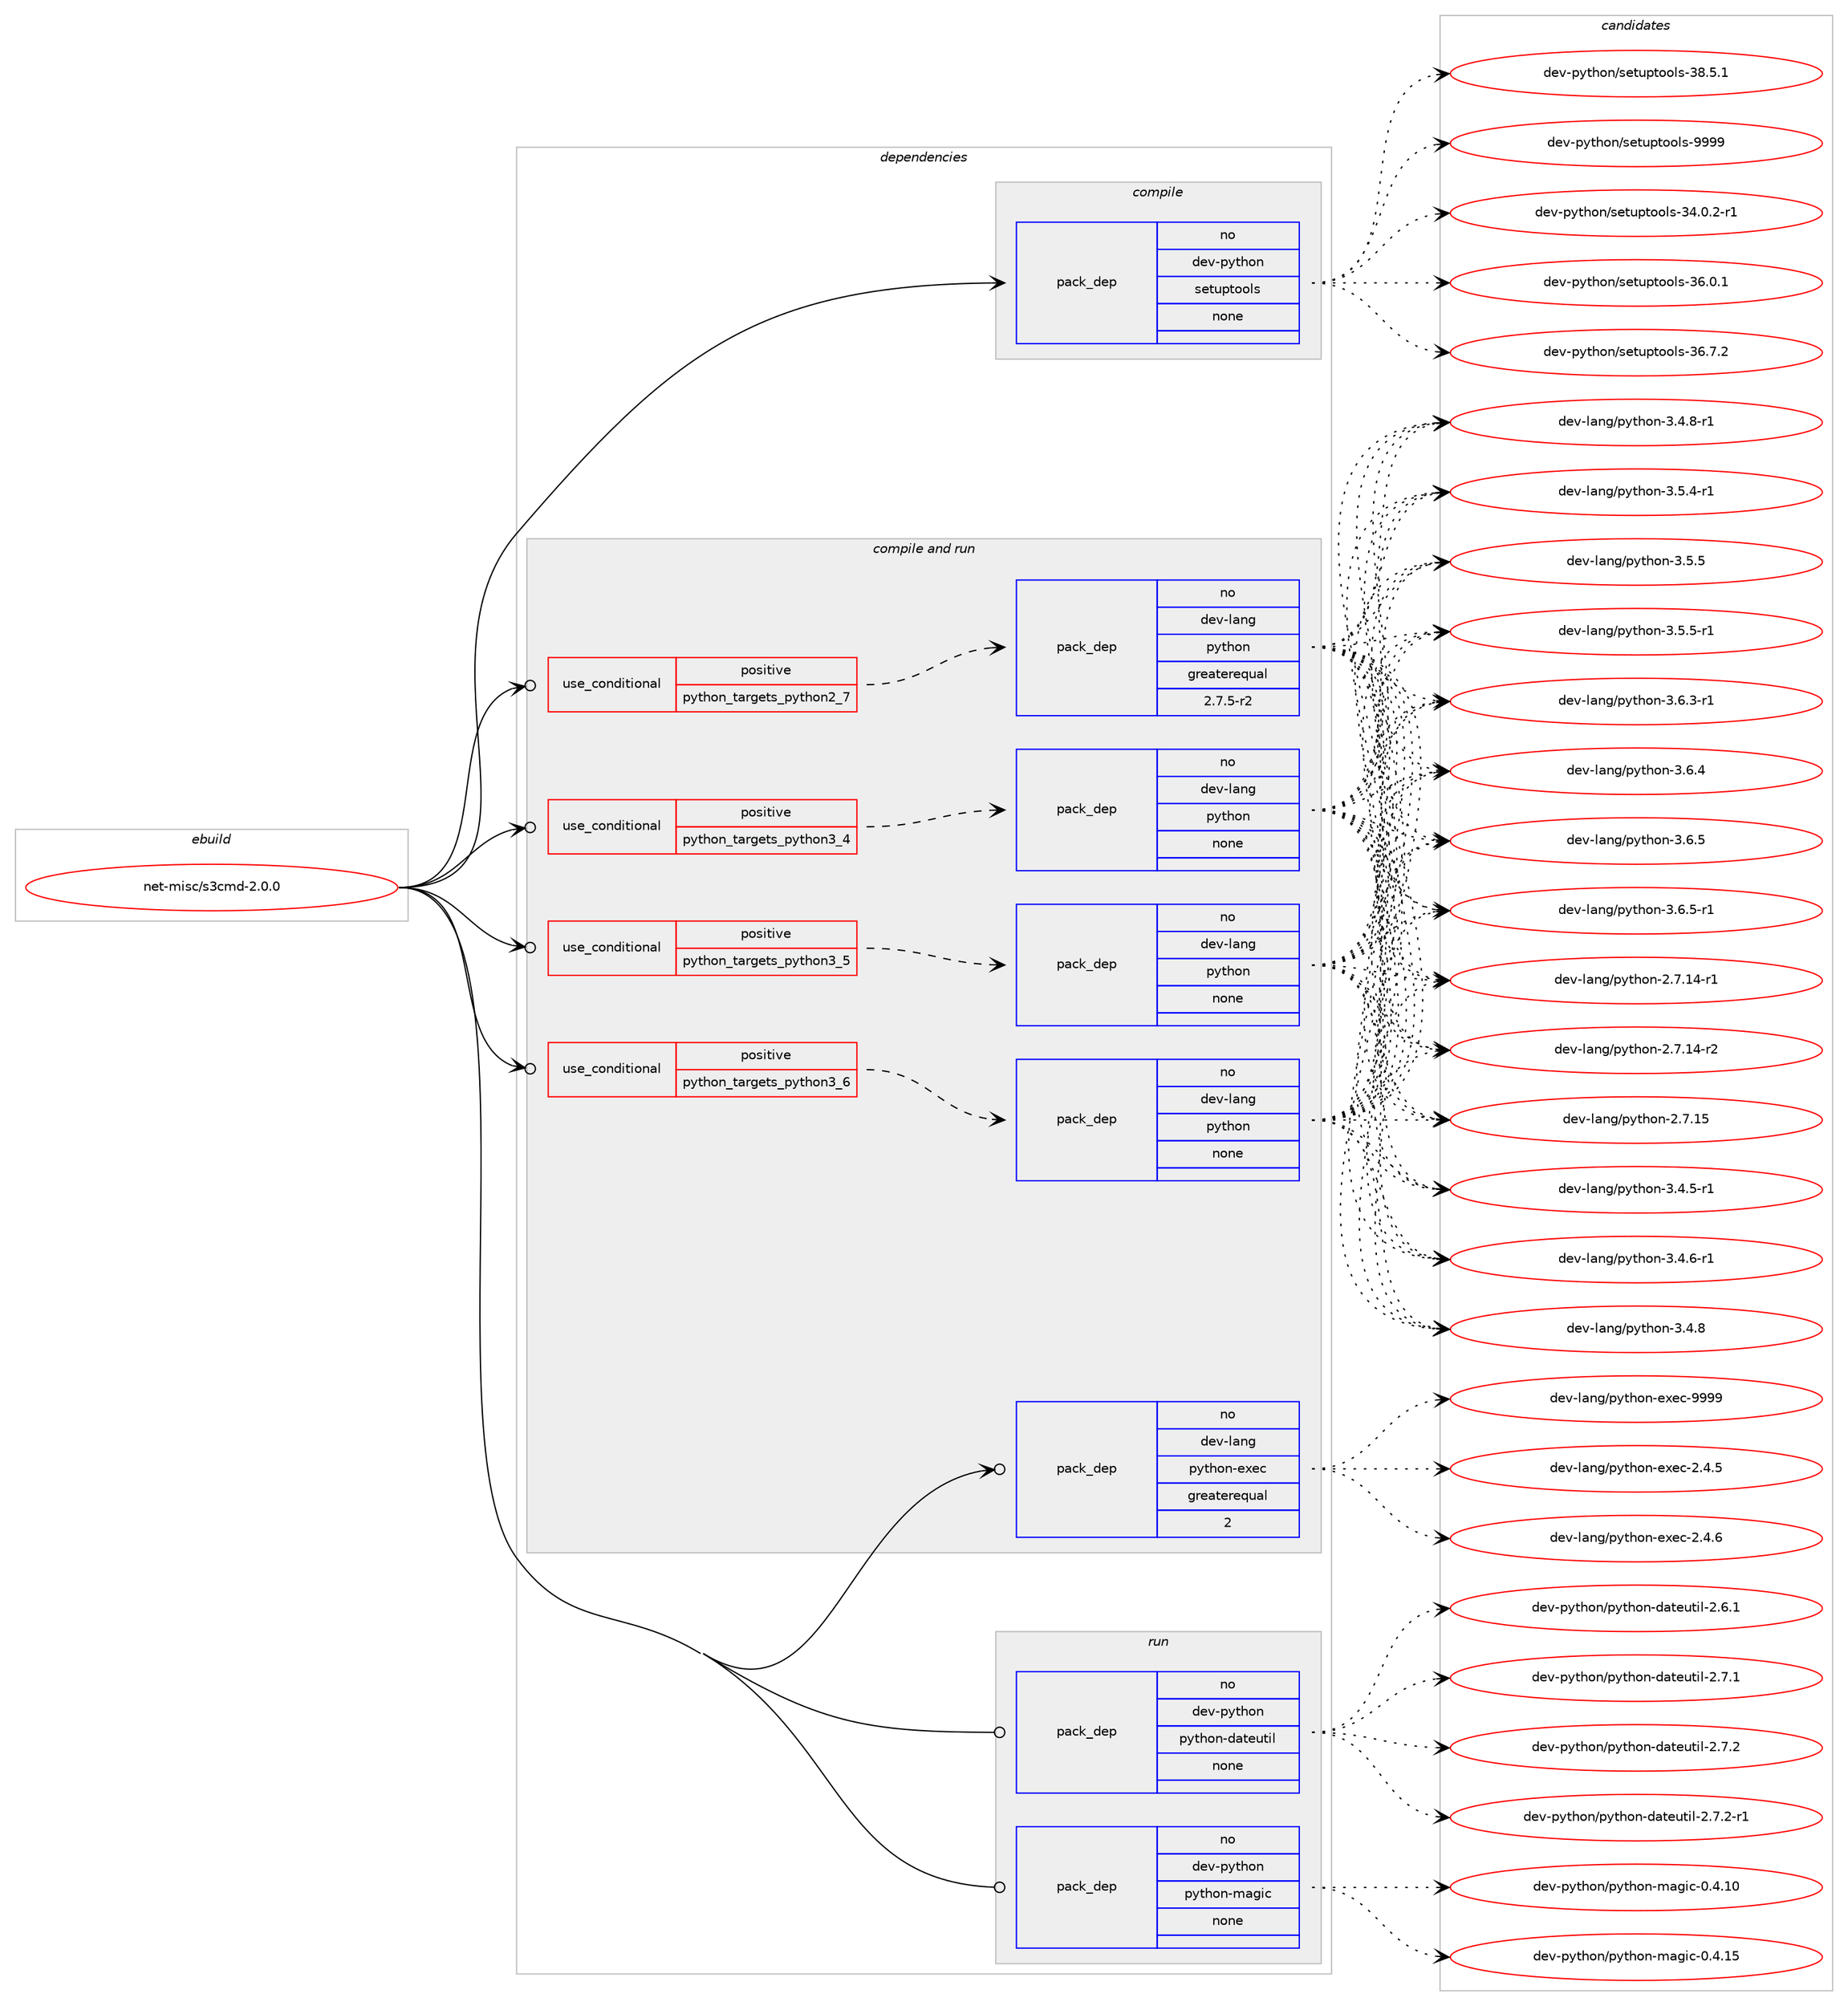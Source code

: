 digraph prolog {

# *************
# Graph options
# *************

newrank=true;
concentrate=true;
compound=true;
graph [rankdir=LR,fontname=Helvetica,fontsize=10,ranksep=1.5];#, ranksep=2.5, nodesep=0.2];
edge  [arrowhead=vee];
node  [fontname=Helvetica,fontsize=10];

# **********
# The ebuild
# **********

subgraph cluster_leftcol {
color=gray;
rank=same;
label=<<i>ebuild</i>>;
id [label="net-misc/s3cmd-2.0.0", color=red, width=4, href="../net-misc/s3cmd-2.0.0.svg"];
}

# ****************
# The dependencies
# ****************

subgraph cluster_midcol {
color=gray;
label=<<i>dependencies</i>>;
subgraph cluster_compile {
fillcolor="#eeeeee";
style=filled;
label=<<i>compile</i>>;
subgraph pack1039 {
dependency1480 [label=<<TABLE BORDER="0" CELLBORDER="1" CELLSPACING="0" CELLPADDING="4" WIDTH="220"><TR><TD ROWSPAN="6" CELLPADDING="30">pack_dep</TD></TR><TR><TD WIDTH="110">no</TD></TR><TR><TD>dev-python</TD></TR><TR><TD>setuptools</TD></TR><TR><TD>none</TD></TR><TR><TD></TD></TR></TABLE>>, shape=none, color=blue];
}
id:e -> dependency1480:w [weight=20,style="solid",arrowhead="vee"];
}
subgraph cluster_compileandrun {
fillcolor="#eeeeee";
style=filled;
label=<<i>compile and run</i>>;
subgraph cond418 {
dependency1481 [label=<<TABLE BORDER="0" CELLBORDER="1" CELLSPACING="0" CELLPADDING="4"><TR><TD ROWSPAN="3" CELLPADDING="10">use_conditional</TD></TR><TR><TD>positive</TD></TR><TR><TD>python_targets_python2_7</TD></TR></TABLE>>, shape=none, color=red];
subgraph pack1040 {
dependency1482 [label=<<TABLE BORDER="0" CELLBORDER="1" CELLSPACING="0" CELLPADDING="4" WIDTH="220"><TR><TD ROWSPAN="6" CELLPADDING="30">pack_dep</TD></TR><TR><TD WIDTH="110">no</TD></TR><TR><TD>dev-lang</TD></TR><TR><TD>python</TD></TR><TR><TD>greaterequal</TD></TR><TR><TD>2.7.5-r2</TD></TR></TABLE>>, shape=none, color=blue];
}
dependency1481:e -> dependency1482:w [weight=20,style="dashed",arrowhead="vee"];
}
id:e -> dependency1481:w [weight=20,style="solid",arrowhead="odotvee"];
subgraph cond419 {
dependency1483 [label=<<TABLE BORDER="0" CELLBORDER="1" CELLSPACING="0" CELLPADDING="4"><TR><TD ROWSPAN="3" CELLPADDING="10">use_conditional</TD></TR><TR><TD>positive</TD></TR><TR><TD>python_targets_python3_4</TD></TR></TABLE>>, shape=none, color=red];
subgraph pack1041 {
dependency1484 [label=<<TABLE BORDER="0" CELLBORDER="1" CELLSPACING="0" CELLPADDING="4" WIDTH="220"><TR><TD ROWSPAN="6" CELLPADDING="30">pack_dep</TD></TR><TR><TD WIDTH="110">no</TD></TR><TR><TD>dev-lang</TD></TR><TR><TD>python</TD></TR><TR><TD>none</TD></TR><TR><TD></TD></TR></TABLE>>, shape=none, color=blue];
}
dependency1483:e -> dependency1484:w [weight=20,style="dashed",arrowhead="vee"];
}
id:e -> dependency1483:w [weight=20,style="solid",arrowhead="odotvee"];
subgraph cond420 {
dependency1485 [label=<<TABLE BORDER="0" CELLBORDER="1" CELLSPACING="0" CELLPADDING="4"><TR><TD ROWSPAN="3" CELLPADDING="10">use_conditional</TD></TR><TR><TD>positive</TD></TR><TR><TD>python_targets_python3_5</TD></TR></TABLE>>, shape=none, color=red];
subgraph pack1042 {
dependency1486 [label=<<TABLE BORDER="0" CELLBORDER="1" CELLSPACING="0" CELLPADDING="4" WIDTH="220"><TR><TD ROWSPAN="6" CELLPADDING="30">pack_dep</TD></TR><TR><TD WIDTH="110">no</TD></TR><TR><TD>dev-lang</TD></TR><TR><TD>python</TD></TR><TR><TD>none</TD></TR><TR><TD></TD></TR></TABLE>>, shape=none, color=blue];
}
dependency1485:e -> dependency1486:w [weight=20,style="dashed",arrowhead="vee"];
}
id:e -> dependency1485:w [weight=20,style="solid",arrowhead="odotvee"];
subgraph cond421 {
dependency1487 [label=<<TABLE BORDER="0" CELLBORDER="1" CELLSPACING="0" CELLPADDING="4"><TR><TD ROWSPAN="3" CELLPADDING="10">use_conditional</TD></TR><TR><TD>positive</TD></TR><TR><TD>python_targets_python3_6</TD></TR></TABLE>>, shape=none, color=red];
subgraph pack1043 {
dependency1488 [label=<<TABLE BORDER="0" CELLBORDER="1" CELLSPACING="0" CELLPADDING="4" WIDTH="220"><TR><TD ROWSPAN="6" CELLPADDING="30">pack_dep</TD></TR><TR><TD WIDTH="110">no</TD></TR><TR><TD>dev-lang</TD></TR><TR><TD>python</TD></TR><TR><TD>none</TD></TR><TR><TD></TD></TR></TABLE>>, shape=none, color=blue];
}
dependency1487:e -> dependency1488:w [weight=20,style="dashed",arrowhead="vee"];
}
id:e -> dependency1487:w [weight=20,style="solid",arrowhead="odotvee"];
subgraph pack1044 {
dependency1489 [label=<<TABLE BORDER="0" CELLBORDER="1" CELLSPACING="0" CELLPADDING="4" WIDTH="220"><TR><TD ROWSPAN="6" CELLPADDING="30">pack_dep</TD></TR><TR><TD WIDTH="110">no</TD></TR><TR><TD>dev-lang</TD></TR><TR><TD>python-exec</TD></TR><TR><TD>greaterequal</TD></TR><TR><TD>2</TD></TR></TABLE>>, shape=none, color=blue];
}
id:e -> dependency1489:w [weight=20,style="solid",arrowhead="odotvee"];
}
subgraph cluster_run {
fillcolor="#eeeeee";
style=filled;
label=<<i>run</i>>;
subgraph pack1045 {
dependency1490 [label=<<TABLE BORDER="0" CELLBORDER="1" CELLSPACING="0" CELLPADDING="4" WIDTH="220"><TR><TD ROWSPAN="6" CELLPADDING="30">pack_dep</TD></TR><TR><TD WIDTH="110">no</TD></TR><TR><TD>dev-python</TD></TR><TR><TD>python-dateutil</TD></TR><TR><TD>none</TD></TR><TR><TD></TD></TR></TABLE>>, shape=none, color=blue];
}
id:e -> dependency1490:w [weight=20,style="solid",arrowhead="odot"];
subgraph pack1046 {
dependency1491 [label=<<TABLE BORDER="0" CELLBORDER="1" CELLSPACING="0" CELLPADDING="4" WIDTH="220"><TR><TD ROWSPAN="6" CELLPADDING="30">pack_dep</TD></TR><TR><TD WIDTH="110">no</TD></TR><TR><TD>dev-python</TD></TR><TR><TD>python-magic</TD></TR><TR><TD>none</TD></TR><TR><TD></TD></TR></TABLE>>, shape=none, color=blue];
}
id:e -> dependency1491:w [weight=20,style="solid",arrowhead="odot"];
}
}

# **************
# The candidates
# **************

subgraph cluster_choices {
rank=same;
color=gray;
label=<<i>candidates</i>>;

subgraph choice1039 {
color=black;
nodesep=1;
choice1001011184511212111610411111047115101116117112116111111108115455152464846504511449 [label="dev-python/setuptools-34.0.2-r1", color=red, width=4,href="../dev-python/setuptools-34.0.2-r1.svg"];
choice100101118451121211161041111104711510111611711211611111110811545515446484649 [label="dev-python/setuptools-36.0.1", color=red, width=4,href="../dev-python/setuptools-36.0.1.svg"];
choice100101118451121211161041111104711510111611711211611111110811545515446554650 [label="dev-python/setuptools-36.7.2", color=red, width=4,href="../dev-python/setuptools-36.7.2.svg"];
choice100101118451121211161041111104711510111611711211611111110811545515646534649 [label="dev-python/setuptools-38.5.1", color=red, width=4,href="../dev-python/setuptools-38.5.1.svg"];
choice10010111845112121116104111110471151011161171121161111111081154557575757 [label="dev-python/setuptools-9999", color=red, width=4,href="../dev-python/setuptools-9999.svg"];
dependency1480:e -> choice1001011184511212111610411111047115101116117112116111111108115455152464846504511449:w [style=dotted,weight="100"];
dependency1480:e -> choice100101118451121211161041111104711510111611711211611111110811545515446484649:w [style=dotted,weight="100"];
dependency1480:e -> choice100101118451121211161041111104711510111611711211611111110811545515446554650:w [style=dotted,weight="100"];
dependency1480:e -> choice100101118451121211161041111104711510111611711211611111110811545515646534649:w [style=dotted,weight="100"];
dependency1480:e -> choice10010111845112121116104111110471151011161171121161111111081154557575757:w [style=dotted,weight="100"];
}
subgraph choice1040 {
color=black;
nodesep=1;
choice100101118451089711010347112121116104111110455046554649524511449 [label="dev-lang/python-2.7.14-r1", color=red, width=4,href="../dev-lang/python-2.7.14-r1.svg"];
choice100101118451089711010347112121116104111110455046554649524511450 [label="dev-lang/python-2.7.14-r2", color=red, width=4,href="../dev-lang/python-2.7.14-r2.svg"];
choice10010111845108971101034711212111610411111045504655464953 [label="dev-lang/python-2.7.15", color=red, width=4,href="../dev-lang/python-2.7.15.svg"];
choice1001011184510897110103471121211161041111104551465246534511449 [label="dev-lang/python-3.4.5-r1", color=red, width=4,href="../dev-lang/python-3.4.5-r1.svg"];
choice1001011184510897110103471121211161041111104551465246544511449 [label="dev-lang/python-3.4.6-r1", color=red, width=4,href="../dev-lang/python-3.4.6-r1.svg"];
choice100101118451089711010347112121116104111110455146524656 [label="dev-lang/python-3.4.8", color=red, width=4,href="../dev-lang/python-3.4.8.svg"];
choice1001011184510897110103471121211161041111104551465246564511449 [label="dev-lang/python-3.4.8-r1", color=red, width=4,href="../dev-lang/python-3.4.8-r1.svg"];
choice1001011184510897110103471121211161041111104551465346524511449 [label="dev-lang/python-3.5.4-r1", color=red, width=4,href="../dev-lang/python-3.5.4-r1.svg"];
choice100101118451089711010347112121116104111110455146534653 [label="dev-lang/python-3.5.5", color=red, width=4,href="../dev-lang/python-3.5.5.svg"];
choice1001011184510897110103471121211161041111104551465346534511449 [label="dev-lang/python-3.5.5-r1", color=red, width=4,href="../dev-lang/python-3.5.5-r1.svg"];
choice1001011184510897110103471121211161041111104551465446514511449 [label="dev-lang/python-3.6.3-r1", color=red, width=4,href="../dev-lang/python-3.6.3-r1.svg"];
choice100101118451089711010347112121116104111110455146544652 [label="dev-lang/python-3.6.4", color=red, width=4,href="../dev-lang/python-3.6.4.svg"];
choice100101118451089711010347112121116104111110455146544653 [label="dev-lang/python-3.6.5", color=red, width=4,href="../dev-lang/python-3.6.5.svg"];
choice1001011184510897110103471121211161041111104551465446534511449 [label="dev-lang/python-3.6.5-r1", color=red, width=4,href="../dev-lang/python-3.6.5-r1.svg"];
dependency1482:e -> choice100101118451089711010347112121116104111110455046554649524511449:w [style=dotted,weight="100"];
dependency1482:e -> choice100101118451089711010347112121116104111110455046554649524511450:w [style=dotted,weight="100"];
dependency1482:e -> choice10010111845108971101034711212111610411111045504655464953:w [style=dotted,weight="100"];
dependency1482:e -> choice1001011184510897110103471121211161041111104551465246534511449:w [style=dotted,weight="100"];
dependency1482:e -> choice1001011184510897110103471121211161041111104551465246544511449:w [style=dotted,weight="100"];
dependency1482:e -> choice100101118451089711010347112121116104111110455146524656:w [style=dotted,weight="100"];
dependency1482:e -> choice1001011184510897110103471121211161041111104551465246564511449:w [style=dotted,weight="100"];
dependency1482:e -> choice1001011184510897110103471121211161041111104551465346524511449:w [style=dotted,weight="100"];
dependency1482:e -> choice100101118451089711010347112121116104111110455146534653:w [style=dotted,weight="100"];
dependency1482:e -> choice1001011184510897110103471121211161041111104551465346534511449:w [style=dotted,weight="100"];
dependency1482:e -> choice1001011184510897110103471121211161041111104551465446514511449:w [style=dotted,weight="100"];
dependency1482:e -> choice100101118451089711010347112121116104111110455146544652:w [style=dotted,weight="100"];
dependency1482:e -> choice100101118451089711010347112121116104111110455146544653:w [style=dotted,weight="100"];
dependency1482:e -> choice1001011184510897110103471121211161041111104551465446534511449:w [style=dotted,weight="100"];
}
subgraph choice1041 {
color=black;
nodesep=1;
choice100101118451089711010347112121116104111110455046554649524511449 [label="dev-lang/python-2.7.14-r1", color=red, width=4,href="../dev-lang/python-2.7.14-r1.svg"];
choice100101118451089711010347112121116104111110455046554649524511450 [label="dev-lang/python-2.7.14-r2", color=red, width=4,href="../dev-lang/python-2.7.14-r2.svg"];
choice10010111845108971101034711212111610411111045504655464953 [label="dev-lang/python-2.7.15", color=red, width=4,href="../dev-lang/python-2.7.15.svg"];
choice1001011184510897110103471121211161041111104551465246534511449 [label="dev-lang/python-3.4.5-r1", color=red, width=4,href="../dev-lang/python-3.4.5-r1.svg"];
choice1001011184510897110103471121211161041111104551465246544511449 [label="dev-lang/python-3.4.6-r1", color=red, width=4,href="../dev-lang/python-3.4.6-r1.svg"];
choice100101118451089711010347112121116104111110455146524656 [label="dev-lang/python-3.4.8", color=red, width=4,href="../dev-lang/python-3.4.8.svg"];
choice1001011184510897110103471121211161041111104551465246564511449 [label="dev-lang/python-3.4.8-r1", color=red, width=4,href="../dev-lang/python-3.4.8-r1.svg"];
choice1001011184510897110103471121211161041111104551465346524511449 [label="dev-lang/python-3.5.4-r1", color=red, width=4,href="../dev-lang/python-3.5.4-r1.svg"];
choice100101118451089711010347112121116104111110455146534653 [label="dev-lang/python-3.5.5", color=red, width=4,href="../dev-lang/python-3.5.5.svg"];
choice1001011184510897110103471121211161041111104551465346534511449 [label="dev-lang/python-3.5.5-r1", color=red, width=4,href="../dev-lang/python-3.5.5-r1.svg"];
choice1001011184510897110103471121211161041111104551465446514511449 [label="dev-lang/python-3.6.3-r1", color=red, width=4,href="../dev-lang/python-3.6.3-r1.svg"];
choice100101118451089711010347112121116104111110455146544652 [label="dev-lang/python-3.6.4", color=red, width=4,href="../dev-lang/python-3.6.4.svg"];
choice100101118451089711010347112121116104111110455146544653 [label="dev-lang/python-3.6.5", color=red, width=4,href="../dev-lang/python-3.6.5.svg"];
choice1001011184510897110103471121211161041111104551465446534511449 [label="dev-lang/python-3.6.5-r1", color=red, width=4,href="../dev-lang/python-3.6.5-r1.svg"];
dependency1484:e -> choice100101118451089711010347112121116104111110455046554649524511449:w [style=dotted,weight="100"];
dependency1484:e -> choice100101118451089711010347112121116104111110455046554649524511450:w [style=dotted,weight="100"];
dependency1484:e -> choice10010111845108971101034711212111610411111045504655464953:w [style=dotted,weight="100"];
dependency1484:e -> choice1001011184510897110103471121211161041111104551465246534511449:w [style=dotted,weight="100"];
dependency1484:e -> choice1001011184510897110103471121211161041111104551465246544511449:w [style=dotted,weight="100"];
dependency1484:e -> choice100101118451089711010347112121116104111110455146524656:w [style=dotted,weight="100"];
dependency1484:e -> choice1001011184510897110103471121211161041111104551465246564511449:w [style=dotted,weight="100"];
dependency1484:e -> choice1001011184510897110103471121211161041111104551465346524511449:w [style=dotted,weight="100"];
dependency1484:e -> choice100101118451089711010347112121116104111110455146534653:w [style=dotted,weight="100"];
dependency1484:e -> choice1001011184510897110103471121211161041111104551465346534511449:w [style=dotted,weight="100"];
dependency1484:e -> choice1001011184510897110103471121211161041111104551465446514511449:w [style=dotted,weight="100"];
dependency1484:e -> choice100101118451089711010347112121116104111110455146544652:w [style=dotted,weight="100"];
dependency1484:e -> choice100101118451089711010347112121116104111110455146544653:w [style=dotted,weight="100"];
dependency1484:e -> choice1001011184510897110103471121211161041111104551465446534511449:w [style=dotted,weight="100"];
}
subgraph choice1042 {
color=black;
nodesep=1;
choice100101118451089711010347112121116104111110455046554649524511449 [label="dev-lang/python-2.7.14-r1", color=red, width=4,href="../dev-lang/python-2.7.14-r1.svg"];
choice100101118451089711010347112121116104111110455046554649524511450 [label="dev-lang/python-2.7.14-r2", color=red, width=4,href="../dev-lang/python-2.7.14-r2.svg"];
choice10010111845108971101034711212111610411111045504655464953 [label="dev-lang/python-2.7.15", color=red, width=4,href="../dev-lang/python-2.7.15.svg"];
choice1001011184510897110103471121211161041111104551465246534511449 [label="dev-lang/python-3.4.5-r1", color=red, width=4,href="../dev-lang/python-3.4.5-r1.svg"];
choice1001011184510897110103471121211161041111104551465246544511449 [label="dev-lang/python-3.4.6-r1", color=red, width=4,href="../dev-lang/python-3.4.6-r1.svg"];
choice100101118451089711010347112121116104111110455146524656 [label="dev-lang/python-3.4.8", color=red, width=4,href="../dev-lang/python-3.4.8.svg"];
choice1001011184510897110103471121211161041111104551465246564511449 [label="dev-lang/python-3.4.8-r1", color=red, width=4,href="../dev-lang/python-3.4.8-r1.svg"];
choice1001011184510897110103471121211161041111104551465346524511449 [label="dev-lang/python-3.5.4-r1", color=red, width=4,href="../dev-lang/python-3.5.4-r1.svg"];
choice100101118451089711010347112121116104111110455146534653 [label="dev-lang/python-3.5.5", color=red, width=4,href="../dev-lang/python-3.5.5.svg"];
choice1001011184510897110103471121211161041111104551465346534511449 [label="dev-lang/python-3.5.5-r1", color=red, width=4,href="../dev-lang/python-3.5.5-r1.svg"];
choice1001011184510897110103471121211161041111104551465446514511449 [label="dev-lang/python-3.6.3-r1", color=red, width=4,href="../dev-lang/python-3.6.3-r1.svg"];
choice100101118451089711010347112121116104111110455146544652 [label="dev-lang/python-3.6.4", color=red, width=4,href="../dev-lang/python-3.6.4.svg"];
choice100101118451089711010347112121116104111110455146544653 [label="dev-lang/python-3.6.5", color=red, width=4,href="../dev-lang/python-3.6.5.svg"];
choice1001011184510897110103471121211161041111104551465446534511449 [label="dev-lang/python-3.6.5-r1", color=red, width=4,href="../dev-lang/python-3.6.5-r1.svg"];
dependency1486:e -> choice100101118451089711010347112121116104111110455046554649524511449:w [style=dotted,weight="100"];
dependency1486:e -> choice100101118451089711010347112121116104111110455046554649524511450:w [style=dotted,weight="100"];
dependency1486:e -> choice10010111845108971101034711212111610411111045504655464953:w [style=dotted,weight="100"];
dependency1486:e -> choice1001011184510897110103471121211161041111104551465246534511449:w [style=dotted,weight="100"];
dependency1486:e -> choice1001011184510897110103471121211161041111104551465246544511449:w [style=dotted,weight="100"];
dependency1486:e -> choice100101118451089711010347112121116104111110455146524656:w [style=dotted,weight="100"];
dependency1486:e -> choice1001011184510897110103471121211161041111104551465246564511449:w [style=dotted,weight="100"];
dependency1486:e -> choice1001011184510897110103471121211161041111104551465346524511449:w [style=dotted,weight="100"];
dependency1486:e -> choice100101118451089711010347112121116104111110455146534653:w [style=dotted,weight="100"];
dependency1486:e -> choice1001011184510897110103471121211161041111104551465346534511449:w [style=dotted,weight="100"];
dependency1486:e -> choice1001011184510897110103471121211161041111104551465446514511449:w [style=dotted,weight="100"];
dependency1486:e -> choice100101118451089711010347112121116104111110455146544652:w [style=dotted,weight="100"];
dependency1486:e -> choice100101118451089711010347112121116104111110455146544653:w [style=dotted,weight="100"];
dependency1486:e -> choice1001011184510897110103471121211161041111104551465446534511449:w [style=dotted,weight="100"];
}
subgraph choice1043 {
color=black;
nodesep=1;
choice100101118451089711010347112121116104111110455046554649524511449 [label="dev-lang/python-2.7.14-r1", color=red, width=4,href="../dev-lang/python-2.7.14-r1.svg"];
choice100101118451089711010347112121116104111110455046554649524511450 [label="dev-lang/python-2.7.14-r2", color=red, width=4,href="../dev-lang/python-2.7.14-r2.svg"];
choice10010111845108971101034711212111610411111045504655464953 [label="dev-lang/python-2.7.15", color=red, width=4,href="../dev-lang/python-2.7.15.svg"];
choice1001011184510897110103471121211161041111104551465246534511449 [label="dev-lang/python-3.4.5-r1", color=red, width=4,href="../dev-lang/python-3.4.5-r1.svg"];
choice1001011184510897110103471121211161041111104551465246544511449 [label="dev-lang/python-3.4.6-r1", color=red, width=4,href="../dev-lang/python-3.4.6-r1.svg"];
choice100101118451089711010347112121116104111110455146524656 [label="dev-lang/python-3.4.8", color=red, width=4,href="../dev-lang/python-3.4.8.svg"];
choice1001011184510897110103471121211161041111104551465246564511449 [label="dev-lang/python-3.4.8-r1", color=red, width=4,href="../dev-lang/python-3.4.8-r1.svg"];
choice1001011184510897110103471121211161041111104551465346524511449 [label="dev-lang/python-3.5.4-r1", color=red, width=4,href="../dev-lang/python-3.5.4-r1.svg"];
choice100101118451089711010347112121116104111110455146534653 [label="dev-lang/python-3.5.5", color=red, width=4,href="../dev-lang/python-3.5.5.svg"];
choice1001011184510897110103471121211161041111104551465346534511449 [label="dev-lang/python-3.5.5-r1", color=red, width=4,href="../dev-lang/python-3.5.5-r1.svg"];
choice1001011184510897110103471121211161041111104551465446514511449 [label="dev-lang/python-3.6.3-r1", color=red, width=4,href="../dev-lang/python-3.6.3-r1.svg"];
choice100101118451089711010347112121116104111110455146544652 [label="dev-lang/python-3.6.4", color=red, width=4,href="../dev-lang/python-3.6.4.svg"];
choice100101118451089711010347112121116104111110455146544653 [label="dev-lang/python-3.6.5", color=red, width=4,href="../dev-lang/python-3.6.5.svg"];
choice1001011184510897110103471121211161041111104551465446534511449 [label="dev-lang/python-3.6.5-r1", color=red, width=4,href="../dev-lang/python-3.6.5-r1.svg"];
dependency1488:e -> choice100101118451089711010347112121116104111110455046554649524511449:w [style=dotted,weight="100"];
dependency1488:e -> choice100101118451089711010347112121116104111110455046554649524511450:w [style=dotted,weight="100"];
dependency1488:e -> choice10010111845108971101034711212111610411111045504655464953:w [style=dotted,weight="100"];
dependency1488:e -> choice1001011184510897110103471121211161041111104551465246534511449:w [style=dotted,weight="100"];
dependency1488:e -> choice1001011184510897110103471121211161041111104551465246544511449:w [style=dotted,weight="100"];
dependency1488:e -> choice100101118451089711010347112121116104111110455146524656:w [style=dotted,weight="100"];
dependency1488:e -> choice1001011184510897110103471121211161041111104551465246564511449:w [style=dotted,weight="100"];
dependency1488:e -> choice1001011184510897110103471121211161041111104551465346524511449:w [style=dotted,weight="100"];
dependency1488:e -> choice100101118451089711010347112121116104111110455146534653:w [style=dotted,weight="100"];
dependency1488:e -> choice1001011184510897110103471121211161041111104551465346534511449:w [style=dotted,weight="100"];
dependency1488:e -> choice1001011184510897110103471121211161041111104551465446514511449:w [style=dotted,weight="100"];
dependency1488:e -> choice100101118451089711010347112121116104111110455146544652:w [style=dotted,weight="100"];
dependency1488:e -> choice100101118451089711010347112121116104111110455146544653:w [style=dotted,weight="100"];
dependency1488:e -> choice1001011184510897110103471121211161041111104551465446534511449:w [style=dotted,weight="100"];
}
subgraph choice1044 {
color=black;
nodesep=1;
choice1001011184510897110103471121211161041111104510112010199455046524653 [label="dev-lang/python-exec-2.4.5", color=red, width=4,href="../dev-lang/python-exec-2.4.5.svg"];
choice1001011184510897110103471121211161041111104510112010199455046524654 [label="dev-lang/python-exec-2.4.6", color=red, width=4,href="../dev-lang/python-exec-2.4.6.svg"];
choice10010111845108971101034711212111610411111045101120101994557575757 [label="dev-lang/python-exec-9999", color=red, width=4,href="../dev-lang/python-exec-9999.svg"];
dependency1489:e -> choice1001011184510897110103471121211161041111104510112010199455046524653:w [style=dotted,weight="100"];
dependency1489:e -> choice1001011184510897110103471121211161041111104510112010199455046524654:w [style=dotted,weight="100"];
dependency1489:e -> choice10010111845108971101034711212111610411111045101120101994557575757:w [style=dotted,weight="100"];
}
subgraph choice1045 {
color=black;
nodesep=1;
choice10010111845112121116104111110471121211161041111104510097116101117116105108455046544649 [label="dev-python/python-dateutil-2.6.1", color=red, width=4,href="../dev-python/python-dateutil-2.6.1.svg"];
choice10010111845112121116104111110471121211161041111104510097116101117116105108455046554649 [label="dev-python/python-dateutil-2.7.1", color=red, width=4,href="../dev-python/python-dateutil-2.7.1.svg"];
choice10010111845112121116104111110471121211161041111104510097116101117116105108455046554650 [label="dev-python/python-dateutil-2.7.2", color=red, width=4,href="../dev-python/python-dateutil-2.7.2.svg"];
choice100101118451121211161041111104711212111610411111045100971161011171161051084550465546504511449 [label="dev-python/python-dateutil-2.7.2-r1", color=red, width=4,href="../dev-python/python-dateutil-2.7.2-r1.svg"];
dependency1490:e -> choice10010111845112121116104111110471121211161041111104510097116101117116105108455046544649:w [style=dotted,weight="100"];
dependency1490:e -> choice10010111845112121116104111110471121211161041111104510097116101117116105108455046554649:w [style=dotted,weight="100"];
dependency1490:e -> choice10010111845112121116104111110471121211161041111104510097116101117116105108455046554650:w [style=dotted,weight="100"];
dependency1490:e -> choice100101118451121211161041111104711212111610411111045100971161011171161051084550465546504511449:w [style=dotted,weight="100"];
}
subgraph choice1046 {
color=black;
nodesep=1;
choice100101118451121211161041111104711212111610411111045109971031059945484652464948 [label="dev-python/python-magic-0.4.10", color=red, width=4,href="../dev-python/python-magic-0.4.10.svg"];
choice100101118451121211161041111104711212111610411111045109971031059945484652464953 [label="dev-python/python-magic-0.4.15", color=red, width=4,href="../dev-python/python-magic-0.4.15.svg"];
dependency1491:e -> choice100101118451121211161041111104711212111610411111045109971031059945484652464948:w [style=dotted,weight="100"];
dependency1491:e -> choice100101118451121211161041111104711212111610411111045109971031059945484652464953:w [style=dotted,weight="100"];
}
}

}
